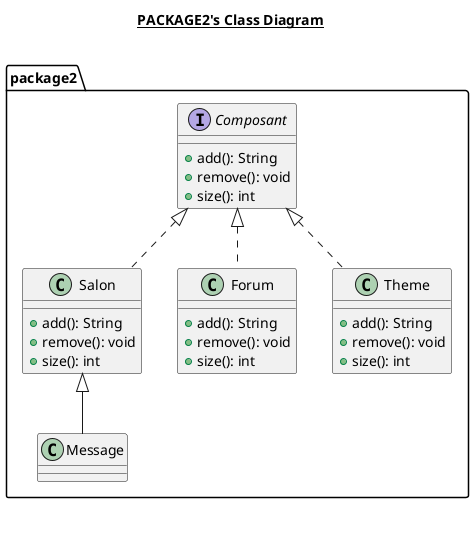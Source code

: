 @startuml

title __PACKAGE2's Class Diagram__\n

  namespace package2 {

    class package2.Forum {
     +add(): String
          +remove(): void
          +size(): int
    }

    class package2.Theme {
     +add(): String
          +remove(): void
          +size(): int
      }

    class package2.Salon {
    +add(): String
         +remove(): void
         +size(): int
      }


    class package2.Message {
      }

    interface package2.Composant {
     +add(): String
     +remove(): void
     +size(): int
   }

     package2.Salon .up.|> package2.Composant
     package2.Theme .up.|> package2.Composant
     package2.Forum .up.|> package2.Composant

     package2.Message -up-|> package2.Salon


  }
  



right footer


endfooter

@enduml
